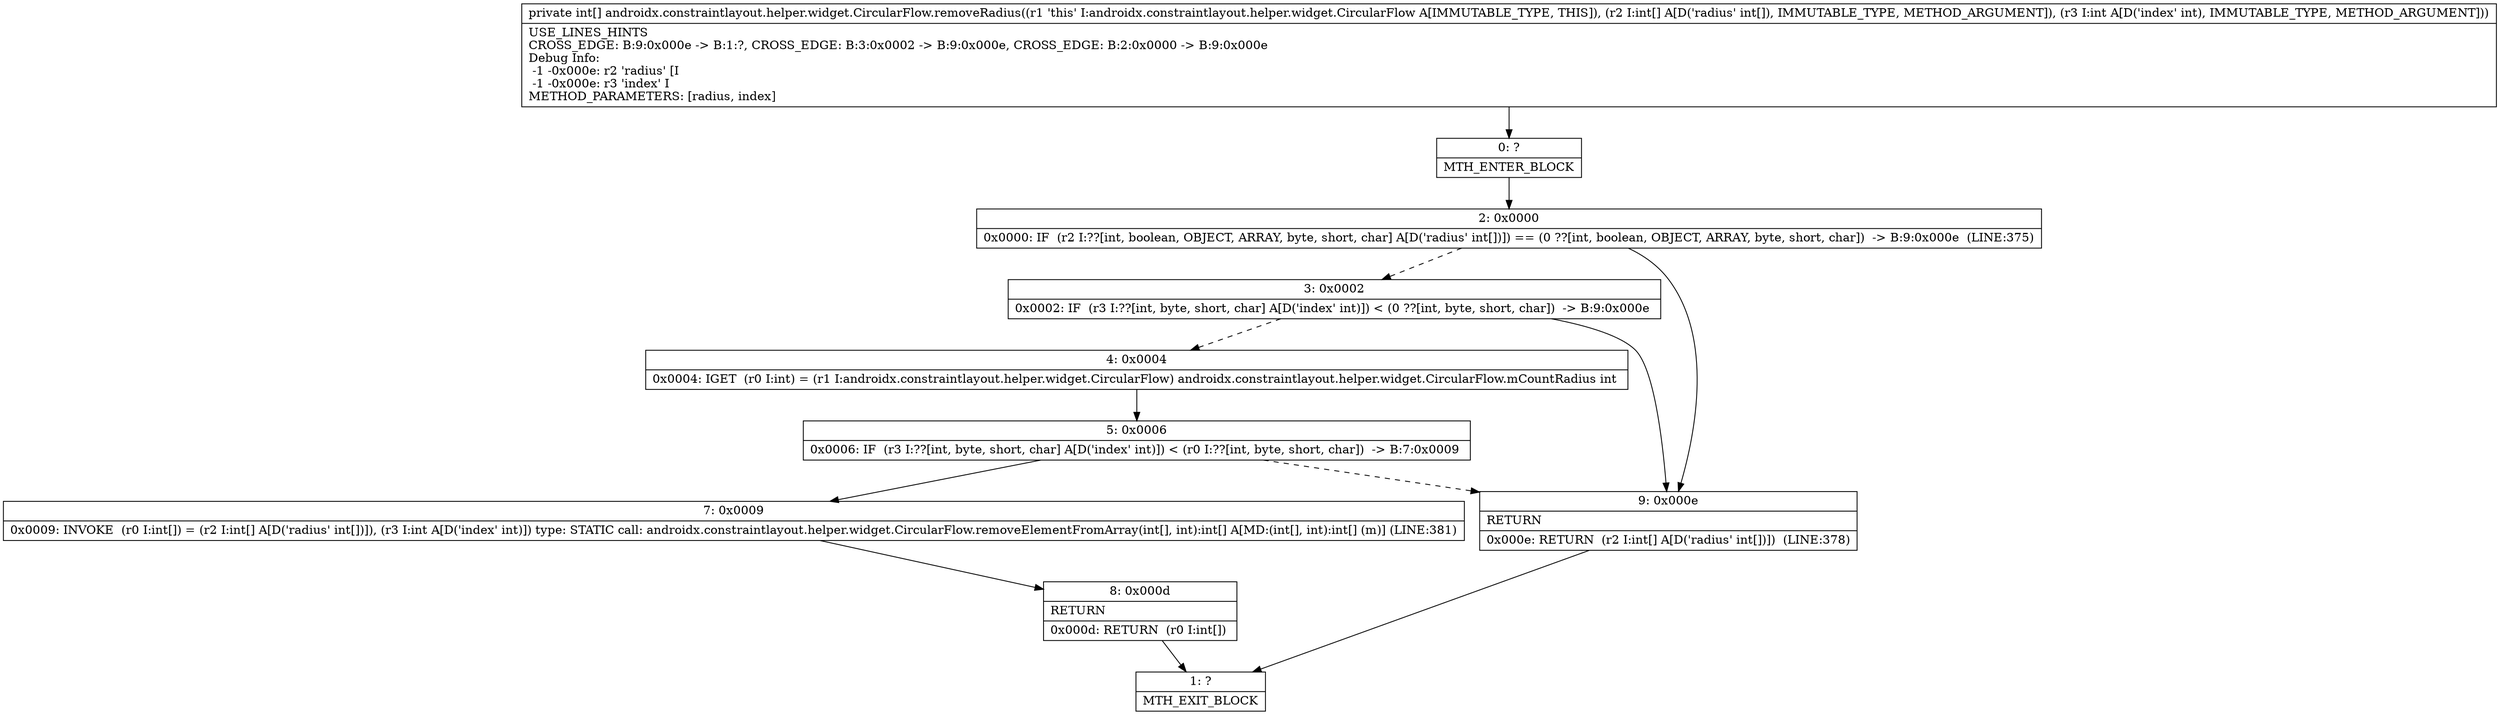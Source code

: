 digraph "CFG forandroidx.constraintlayout.helper.widget.CircularFlow.removeRadius([II)[I" {
Node_0 [shape=record,label="{0\:\ ?|MTH_ENTER_BLOCK\l}"];
Node_2 [shape=record,label="{2\:\ 0x0000|0x0000: IF  (r2 I:??[int, boolean, OBJECT, ARRAY, byte, short, char] A[D('radius' int[])]) == (0 ??[int, boolean, OBJECT, ARRAY, byte, short, char])  \-\> B:9:0x000e  (LINE:375)\l}"];
Node_3 [shape=record,label="{3\:\ 0x0002|0x0002: IF  (r3 I:??[int, byte, short, char] A[D('index' int)]) \< (0 ??[int, byte, short, char])  \-\> B:9:0x000e \l}"];
Node_4 [shape=record,label="{4\:\ 0x0004|0x0004: IGET  (r0 I:int) = (r1 I:androidx.constraintlayout.helper.widget.CircularFlow) androidx.constraintlayout.helper.widget.CircularFlow.mCountRadius int \l}"];
Node_5 [shape=record,label="{5\:\ 0x0006|0x0006: IF  (r3 I:??[int, byte, short, char] A[D('index' int)]) \< (r0 I:??[int, byte, short, char])  \-\> B:7:0x0009 \l}"];
Node_7 [shape=record,label="{7\:\ 0x0009|0x0009: INVOKE  (r0 I:int[]) = (r2 I:int[] A[D('radius' int[])]), (r3 I:int A[D('index' int)]) type: STATIC call: androidx.constraintlayout.helper.widget.CircularFlow.removeElementFromArray(int[], int):int[] A[MD:(int[], int):int[] (m)] (LINE:381)\l}"];
Node_8 [shape=record,label="{8\:\ 0x000d|RETURN\l|0x000d: RETURN  (r0 I:int[]) \l}"];
Node_1 [shape=record,label="{1\:\ ?|MTH_EXIT_BLOCK\l}"];
Node_9 [shape=record,label="{9\:\ 0x000e|RETURN\l|0x000e: RETURN  (r2 I:int[] A[D('radius' int[])])  (LINE:378)\l}"];
MethodNode[shape=record,label="{private int[] androidx.constraintlayout.helper.widget.CircularFlow.removeRadius((r1 'this' I:androidx.constraintlayout.helper.widget.CircularFlow A[IMMUTABLE_TYPE, THIS]), (r2 I:int[] A[D('radius' int[]), IMMUTABLE_TYPE, METHOD_ARGUMENT]), (r3 I:int A[D('index' int), IMMUTABLE_TYPE, METHOD_ARGUMENT]))  | USE_LINES_HINTS\lCROSS_EDGE: B:9:0x000e \-\> B:1:?, CROSS_EDGE: B:3:0x0002 \-\> B:9:0x000e, CROSS_EDGE: B:2:0x0000 \-\> B:9:0x000e\lDebug Info:\l  \-1 \-0x000e: r2 'radius' [I\l  \-1 \-0x000e: r3 'index' I\lMETHOD_PARAMETERS: [radius, index]\l}"];
MethodNode -> Node_0;Node_0 -> Node_2;
Node_2 -> Node_3[style=dashed];
Node_2 -> Node_9;
Node_3 -> Node_4[style=dashed];
Node_3 -> Node_9;
Node_4 -> Node_5;
Node_5 -> Node_7;
Node_5 -> Node_9[style=dashed];
Node_7 -> Node_8;
Node_8 -> Node_1;
Node_9 -> Node_1;
}

